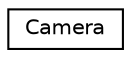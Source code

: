 digraph "Graphical Class Hierarchy"
{
 // LATEX_PDF_SIZE
  edge [fontname="Helvetica",fontsize="10",labelfontname="Helvetica",labelfontsize="10"];
  node [fontname="Helvetica",fontsize="10",shape=record];
  rankdir="LR";
  Node0 [label="Camera",height=0.2,width=0.4,color="black", fillcolor="white", style="filled",URL="$structCamera.html",tooltip=" "];
}
